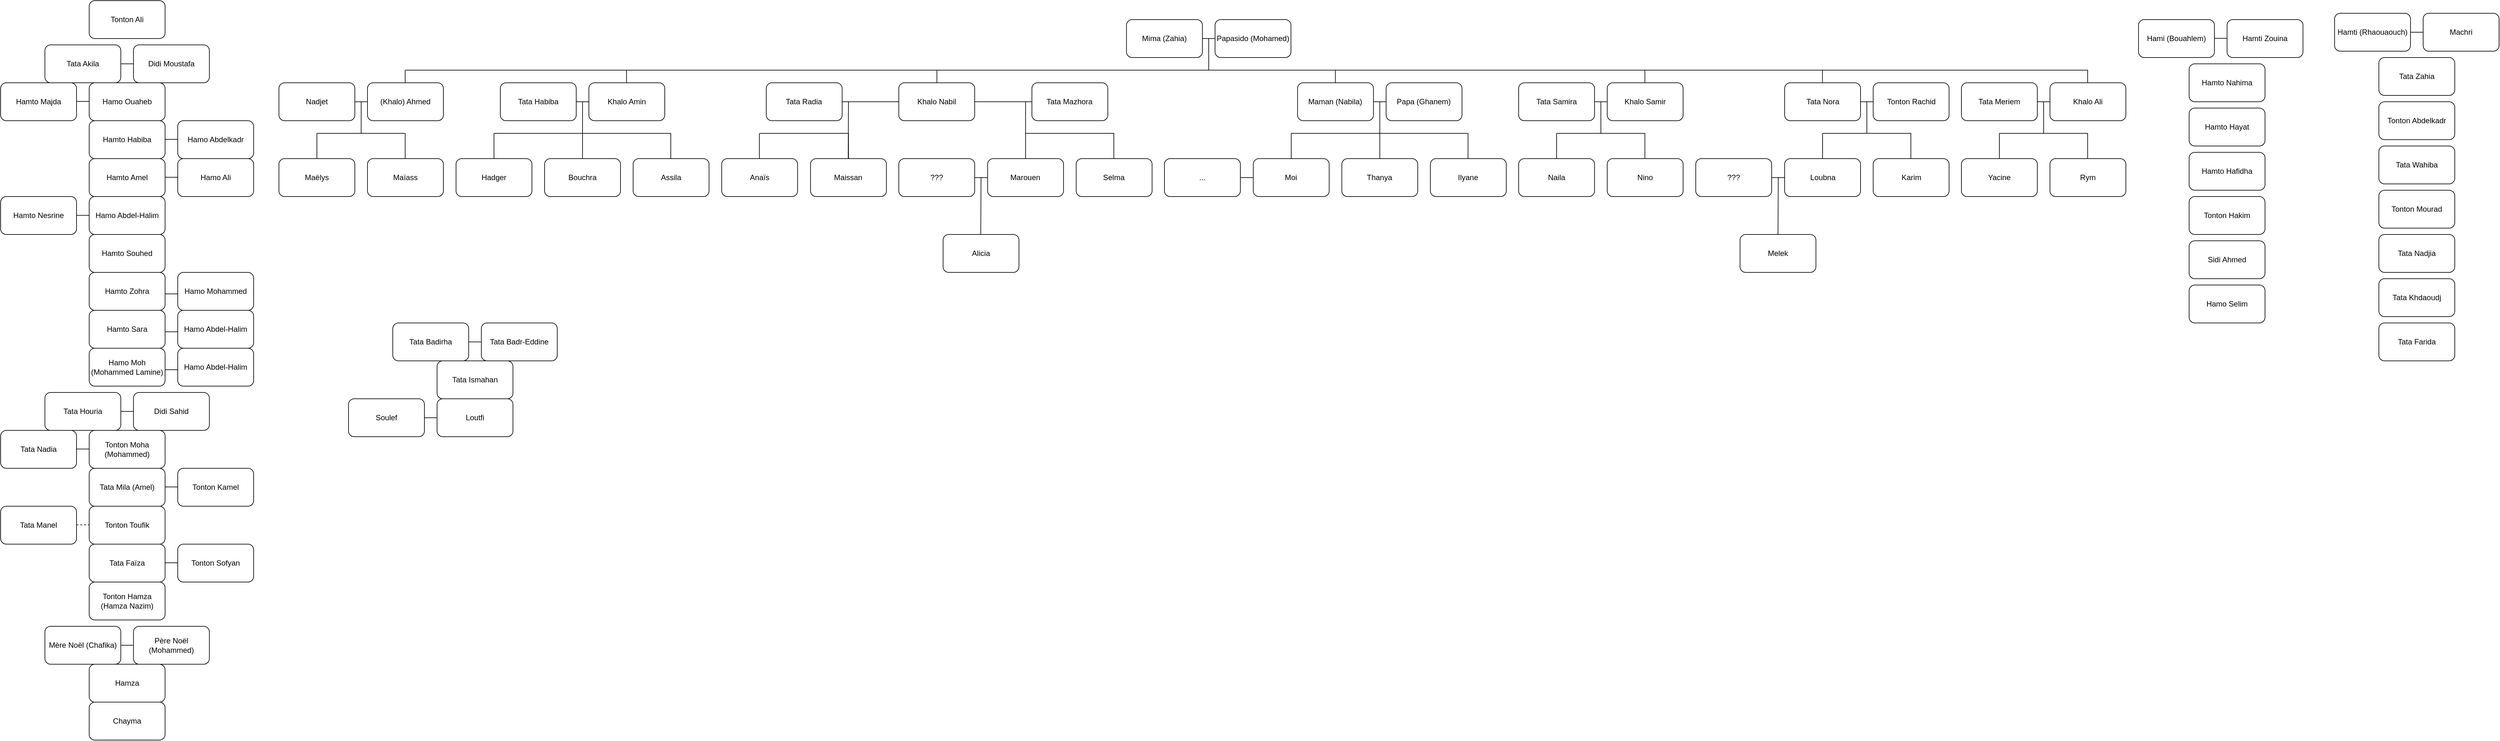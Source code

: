 <mxfile version="28.0.7">
  <diagram name="Page-1" id="Qdo_SYBLGGpn4ifu639h">
    <mxGraphModel dx="2920" dy="296" grid="1" gridSize="10" guides="1" tooltips="1" connect="1" arrows="1" fold="1" page="1" pageScale="1" pageWidth="827" pageHeight="1169" math="0" shadow="0">
      <root>
        <mxCell id="0" />
        <mxCell id="1" parent="0" />
        <mxCell id="HImxJRBcL6gJJ8b0BBrh-1" value="Moi" style="rounded=1;whiteSpace=wrap;html=1;" parent="1" vertex="1">
          <mxGeometry x="270.44" y="490" width="120" height="60" as="geometry" />
        </mxCell>
        <mxCell id="HImxJRBcL6gJJ8b0BBrh-2" value="Thanya" style="rounded=1;whiteSpace=wrap;html=1;" parent="1" vertex="1">
          <mxGeometry x="410.44" y="490" width="120" height="60" as="geometry" />
        </mxCell>
        <mxCell id="HImxJRBcL6gJJ8b0BBrh-3" value="Ilyane" style="rounded=1;whiteSpace=wrap;html=1;" parent="1" vertex="1">
          <mxGeometry x="550.44" y="490" width="120" height="60" as="geometry" />
        </mxCell>
        <mxCell id="HImxJRBcL6gJJ8b0BBrh-4" value="Maman (Nabila)" style="whiteSpace=wrap;html=1;rounded=1;" parent="1" vertex="1">
          <mxGeometry x="340.44" y="370" width="120" height="60" as="geometry" />
        </mxCell>
        <mxCell id="HImxJRBcL6gJJ8b0BBrh-5" value="Papa (Ghanem)" style="whiteSpace=wrap;html=1;rounded=1;" parent="1" vertex="1">
          <mxGeometry x="480.44" y="370" width="120" height="60" as="geometry" />
        </mxCell>
        <mxCell id="HImxJRBcL6gJJ8b0BBrh-6" value="" style="endArrow=none;html=1;rounded=0;exitX=1;exitY=0.5;exitDx=0;exitDy=0;entryX=0;entryY=0.5;entryDx=0;entryDy=0;" parent="1" source="HImxJRBcL6gJJ8b0BBrh-4" target="HImxJRBcL6gJJ8b0BBrh-5" edge="1">
          <mxGeometry width="50" height="50" relative="1" as="geometry">
            <mxPoint x="450.44" y="530" as="sourcePoint" />
            <mxPoint x="520.44" y="460" as="targetPoint" />
          </mxGeometry>
        </mxCell>
        <mxCell id="HImxJRBcL6gJJ8b0BBrh-7" value="" style="endArrow=none;html=1;rounded=0;exitX=0.5;exitY=0;exitDx=0;exitDy=0;" parent="1" source="HImxJRBcL6gJJ8b0BBrh-2" edge="1">
          <mxGeometry width="50" height="50" relative="1" as="geometry">
            <mxPoint x="450.44" y="530" as="sourcePoint" />
            <mxPoint x="470.44" y="400" as="targetPoint" />
          </mxGeometry>
        </mxCell>
        <mxCell id="HImxJRBcL6gJJ8b0BBrh-8" value="" style="endArrow=none;html=1;rounded=0;" parent="1" edge="1">
          <mxGeometry width="50" height="50" relative="1" as="geometry">
            <mxPoint x="330.44" y="450" as="sourcePoint" />
            <mxPoint x="610.44" y="450" as="targetPoint" />
          </mxGeometry>
        </mxCell>
        <mxCell id="HImxJRBcL6gJJ8b0BBrh-9" value="" style="endArrow=none;html=1;rounded=0;exitX=0.5;exitY=0;exitDx=0;exitDy=0;" parent="1" source="HImxJRBcL6gJJ8b0BBrh-1" edge="1">
          <mxGeometry width="50" height="50" relative="1" as="geometry">
            <mxPoint x="450.44" y="530" as="sourcePoint" />
            <mxPoint x="330.44" y="450" as="targetPoint" />
          </mxGeometry>
        </mxCell>
        <mxCell id="HImxJRBcL6gJJ8b0BBrh-10" value="" style="endArrow=none;html=1;rounded=0;exitX=0.5;exitY=0;exitDx=0;exitDy=0;" parent="1" edge="1">
          <mxGeometry width="50" height="50" relative="1" as="geometry">
            <mxPoint x="609.94" y="490" as="sourcePoint" />
            <mxPoint x="609.94" y="450" as="targetPoint" />
          </mxGeometry>
        </mxCell>
        <mxCell id="HImxJRBcL6gJJ8b0BBrh-11" value="" style="endArrow=none;html=1;rounded=0;exitX=0.5;exitY=0;exitDx=0;exitDy=0;" parent="1" edge="1">
          <mxGeometry width="50" height="50" relative="1" as="geometry">
            <mxPoint x="400.23" y="370" as="sourcePoint" />
            <mxPoint x="400.23" y="350" as="targetPoint" />
          </mxGeometry>
        </mxCell>
        <mxCell id="HImxJRBcL6gJJ8b0BBrh-12" value="..." style="whiteSpace=wrap;html=1;rounded=1;" parent="1" vertex="1">
          <mxGeometry x="130.0" y="490" width="120" height="60" as="geometry" />
        </mxCell>
        <mxCell id="HImxJRBcL6gJJ8b0BBrh-13" value="" style="endArrow=none;html=1;rounded=0;exitX=1;exitY=0.5;exitDx=0;exitDy=0;entryX=0;entryY=0.5;entryDx=0;entryDy=0;" parent="1" source="HImxJRBcL6gJJ8b0BBrh-12" edge="1">
          <mxGeometry width="50" height="50" relative="1" as="geometry">
            <mxPoint x="240" y="650" as="sourcePoint" />
            <mxPoint x="270.44" y="520" as="targetPoint" />
          </mxGeometry>
        </mxCell>
        <mxCell id="HImxJRBcL6gJJ8b0BBrh-14" value="Naila" style="rounded=1;whiteSpace=wrap;html=1;" parent="1" vertex="1">
          <mxGeometry x="690" y="490" width="120" height="60" as="geometry" />
        </mxCell>
        <mxCell id="HImxJRBcL6gJJ8b0BBrh-16" value="Nino" style="rounded=1;whiteSpace=wrap;html=1;" parent="1" vertex="1">
          <mxGeometry x="830" y="490" width="120" height="60" as="geometry" />
        </mxCell>
        <mxCell id="HImxJRBcL6gJJ8b0BBrh-17" value="Tata Samira" style="whiteSpace=wrap;html=1;rounded=1;" parent="1" vertex="1">
          <mxGeometry x="690" y="370" width="120" height="60" as="geometry" />
        </mxCell>
        <mxCell id="HImxJRBcL6gJJ8b0BBrh-18" value="Khalo Samir" style="whiteSpace=wrap;html=1;rounded=1;" parent="1" vertex="1">
          <mxGeometry x="830" y="370" width="120" height="60" as="geometry" />
        </mxCell>
        <mxCell id="HImxJRBcL6gJJ8b0BBrh-19" value="" style="endArrow=none;html=1;rounded=0;exitX=1;exitY=0.5;exitDx=0;exitDy=0;entryX=0;entryY=0.5;entryDx=0;entryDy=0;" parent="1" source="HImxJRBcL6gJJ8b0BBrh-17" target="HImxJRBcL6gJJ8b0BBrh-18" edge="1">
          <mxGeometry width="50" height="50" relative="1" as="geometry">
            <mxPoint x="800" y="530" as="sourcePoint" />
            <mxPoint x="870" y="460" as="targetPoint" />
          </mxGeometry>
        </mxCell>
        <mxCell id="HImxJRBcL6gJJ8b0BBrh-20" value="" style="endArrow=none;html=1;rounded=0;" parent="1" edge="1">
          <mxGeometry width="50" height="50" relative="1" as="geometry">
            <mxPoint x="820" y="450" as="sourcePoint" />
            <mxPoint x="820" y="400" as="targetPoint" />
          </mxGeometry>
        </mxCell>
        <mxCell id="HImxJRBcL6gJJ8b0BBrh-21" value="" style="endArrow=none;html=1;rounded=0;" parent="1" edge="1">
          <mxGeometry width="50" height="50" relative="1" as="geometry">
            <mxPoint x="750" y="450" as="sourcePoint" />
            <mxPoint x="890" y="450" as="targetPoint" />
          </mxGeometry>
        </mxCell>
        <mxCell id="HImxJRBcL6gJJ8b0BBrh-22" value="" style="endArrow=none;html=1;rounded=0;exitX=0.5;exitY=0;exitDx=0;exitDy=0;" parent="1" source="HImxJRBcL6gJJ8b0BBrh-14" edge="1">
          <mxGeometry width="50" height="50" relative="1" as="geometry">
            <mxPoint x="800" y="530" as="sourcePoint" />
            <mxPoint x="750" y="450" as="targetPoint" />
          </mxGeometry>
        </mxCell>
        <mxCell id="HImxJRBcL6gJJ8b0BBrh-23" value="" style="endArrow=none;html=1;rounded=0;exitX=0.5;exitY=0;exitDx=0;exitDy=0;" parent="1" edge="1">
          <mxGeometry width="50" height="50" relative="1" as="geometry">
            <mxPoint x="889.57" y="490" as="sourcePoint" />
            <mxPoint x="889.57" y="450" as="targetPoint" />
          </mxGeometry>
        </mxCell>
        <mxCell id="HImxJRBcL6gJJ8b0BBrh-24" value="" style="endArrow=none;html=1;rounded=0;exitX=0.5;exitY=0;exitDx=0;exitDy=0;" parent="1" edge="1">
          <mxGeometry width="50" height="50" relative="1" as="geometry">
            <mxPoint x="889.57" y="370" as="sourcePoint" />
            <mxPoint x="889.57" y="350" as="targetPoint" />
          </mxGeometry>
        </mxCell>
        <mxCell id="HImxJRBcL6gJJ8b0BBrh-25" value="Loubna" style="rounded=1;whiteSpace=wrap;html=1;" parent="1" vertex="1">
          <mxGeometry x="1110.5" y="490" width="120" height="60" as="geometry" />
        </mxCell>
        <mxCell id="HImxJRBcL6gJJ8b0BBrh-26" value="Karim" style="rounded=1;whiteSpace=wrap;html=1;" parent="1" vertex="1">
          <mxGeometry x="1250.5" y="490" width="120" height="60" as="geometry" />
        </mxCell>
        <mxCell id="HImxJRBcL6gJJ8b0BBrh-27" value="Tata Nora" style="whiteSpace=wrap;html=1;rounded=1;" parent="1" vertex="1">
          <mxGeometry x="1110.5" y="370" width="120" height="60" as="geometry" />
        </mxCell>
        <mxCell id="HImxJRBcL6gJJ8b0BBrh-28" value="Tonton Rachid" style="whiteSpace=wrap;html=1;rounded=1;" parent="1" vertex="1">
          <mxGeometry x="1250.5" y="370" width="120" height="60" as="geometry" />
        </mxCell>
        <mxCell id="HImxJRBcL6gJJ8b0BBrh-29" value="" style="endArrow=none;html=1;rounded=0;exitX=1;exitY=0.5;exitDx=0;exitDy=0;entryX=0;entryY=0.5;entryDx=0;entryDy=0;" parent="1" source="HImxJRBcL6gJJ8b0BBrh-27" target="HImxJRBcL6gJJ8b0BBrh-28" edge="1">
          <mxGeometry width="50" height="50" relative="1" as="geometry">
            <mxPoint x="1220.5" y="530" as="sourcePoint" />
            <mxPoint x="1290.5" y="460" as="targetPoint" />
          </mxGeometry>
        </mxCell>
        <mxCell id="HImxJRBcL6gJJ8b0BBrh-30" value="" style="endArrow=none;html=1;rounded=0;" parent="1" edge="1">
          <mxGeometry width="50" height="50" relative="1" as="geometry">
            <mxPoint x="1240.5" y="450" as="sourcePoint" />
            <mxPoint x="1240.5" y="400" as="targetPoint" />
          </mxGeometry>
        </mxCell>
        <mxCell id="HImxJRBcL6gJJ8b0BBrh-31" value="" style="endArrow=none;html=1;rounded=0;" parent="1" edge="1">
          <mxGeometry width="50" height="50" relative="1" as="geometry">
            <mxPoint x="1170.5" y="450" as="sourcePoint" />
            <mxPoint x="1310.5" y="450" as="targetPoint" />
          </mxGeometry>
        </mxCell>
        <mxCell id="HImxJRBcL6gJJ8b0BBrh-32" value="" style="endArrow=none;html=1;rounded=0;exitX=0.5;exitY=0;exitDx=0;exitDy=0;" parent="1" source="HImxJRBcL6gJJ8b0BBrh-25" edge="1">
          <mxGeometry width="50" height="50" relative="1" as="geometry">
            <mxPoint x="1220.5" y="530" as="sourcePoint" />
            <mxPoint x="1170.5" y="450" as="targetPoint" />
          </mxGeometry>
        </mxCell>
        <mxCell id="HImxJRBcL6gJJ8b0BBrh-33" value="" style="endArrow=none;html=1;rounded=0;exitX=0.5;exitY=0;exitDx=0;exitDy=0;" parent="1" edge="1">
          <mxGeometry width="50" height="50" relative="1" as="geometry">
            <mxPoint x="1310.07" y="490" as="sourcePoint" />
            <mxPoint x="1310.07" y="450" as="targetPoint" />
          </mxGeometry>
        </mxCell>
        <mxCell id="HImxJRBcL6gJJ8b0BBrh-34" value="" style="endArrow=none;html=1;rounded=0;exitX=0.5;exitY=0;exitDx=0;exitDy=0;" parent="1" edge="1">
          <mxGeometry width="50" height="50" relative="1" as="geometry">
            <mxPoint x="1170.29" y="370" as="sourcePoint" />
            <mxPoint x="1170.29" y="350" as="targetPoint" />
          </mxGeometry>
        </mxCell>
        <mxCell id="HImxJRBcL6gJJ8b0BBrh-35" value="???" style="rounded=1;whiteSpace=wrap;html=1;" parent="1" vertex="1">
          <mxGeometry x="970" y="490" width="120" height="60" as="geometry" />
        </mxCell>
        <mxCell id="HImxJRBcL6gJJ8b0BBrh-36" value="Yacine" style="rounded=1;whiteSpace=wrap;html=1;" parent="1" vertex="1">
          <mxGeometry x="1390" y="490" width="120" height="60" as="geometry" />
        </mxCell>
        <mxCell id="HImxJRBcL6gJJ8b0BBrh-37" value="Rym" style="rounded=1;whiteSpace=wrap;html=1;" parent="1" vertex="1">
          <mxGeometry x="1530" y="490" width="120" height="60" as="geometry" />
        </mxCell>
        <mxCell id="HImxJRBcL6gJJ8b0BBrh-38" value="Tata Meriem" style="whiteSpace=wrap;html=1;rounded=1;" parent="1" vertex="1">
          <mxGeometry x="1390" y="370" width="120" height="60" as="geometry" />
        </mxCell>
        <mxCell id="HImxJRBcL6gJJ8b0BBrh-39" value="Khalo Ali" style="whiteSpace=wrap;html=1;rounded=1;" parent="1" vertex="1">
          <mxGeometry x="1530" y="370" width="120" height="60" as="geometry" />
        </mxCell>
        <mxCell id="HImxJRBcL6gJJ8b0BBrh-40" value="" style="endArrow=none;html=1;rounded=0;exitX=1;exitY=0.5;exitDx=0;exitDy=0;entryX=0;entryY=0.5;entryDx=0;entryDy=0;" parent="1" source="HImxJRBcL6gJJ8b0BBrh-38" target="HImxJRBcL6gJJ8b0BBrh-39" edge="1">
          <mxGeometry width="50" height="50" relative="1" as="geometry">
            <mxPoint x="1500" y="530" as="sourcePoint" />
            <mxPoint x="1570" y="460" as="targetPoint" />
          </mxGeometry>
        </mxCell>
        <mxCell id="HImxJRBcL6gJJ8b0BBrh-41" value="" style="endArrow=none;html=1;rounded=0;" parent="1" edge="1">
          <mxGeometry width="50" height="50" relative="1" as="geometry">
            <mxPoint x="1520" y="450" as="sourcePoint" />
            <mxPoint x="1520" y="400" as="targetPoint" />
          </mxGeometry>
        </mxCell>
        <mxCell id="HImxJRBcL6gJJ8b0BBrh-42" value="" style="endArrow=none;html=1;rounded=0;" parent="1" edge="1">
          <mxGeometry width="50" height="50" relative="1" as="geometry">
            <mxPoint x="1450" y="450" as="sourcePoint" />
            <mxPoint x="1590" y="450" as="targetPoint" />
          </mxGeometry>
        </mxCell>
        <mxCell id="HImxJRBcL6gJJ8b0BBrh-43" value="" style="endArrow=none;html=1;rounded=0;exitX=0.5;exitY=0;exitDx=0;exitDy=0;" parent="1" source="HImxJRBcL6gJJ8b0BBrh-36" edge="1">
          <mxGeometry width="50" height="50" relative="1" as="geometry">
            <mxPoint x="1500" y="530" as="sourcePoint" />
            <mxPoint x="1450" y="450" as="targetPoint" />
          </mxGeometry>
        </mxCell>
        <mxCell id="HImxJRBcL6gJJ8b0BBrh-44" value="" style="endArrow=none;html=1;rounded=0;exitX=0.5;exitY=0;exitDx=0;exitDy=0;" parent="1" edge="1">
          <mxGeometry width="50" height="50" relative="1" as="geometry">
            <mxPoint x="1589.57" y="490" as="sourcePoint" />
            <mxPoint x="1589.57" y="450" as="targetPoint" />
          </mxGeometry>
        </mxCell>
        <mxCell id="HImxJRBcL6gJJ8b0BBrh-45" value="" style="endArrow=none;html=1;rounded=0;exitX=0.5;exitY=0;exitDx=0;exitDy=0;" parent="1" edge="1">
          <mxGeometry width="50" height="50" relative="1" as="geometry">
            <mxPoint x="1589.57" y="370" as="sourcePoint" />
            <mxPoint x="1589.57" y="350" as="targetPoint" />
          </mxGeometry>
        </mxCell>
        <mxCell id="HImxJRBcL6gJJ8b0BBrh-57" value="Maissan" style="rounded=1;whiteSpace=wrap;html=1;" parent="1" vertex="1">
          <mxGeometry x="-429.56" y="490" width="120" height="60" as="geometry" />
        </mxCell>
        <mxCell id="HImxJRBcL6gJJ8b0BBrh-58" value="Marouen" style="rounded=1;whiteSpace=wrap;html=1;" parent="1" vertex="1">
          <mxGeometry x="-149.56" y="490" width="120" height="60" as="geometry" />
        </mxCell>
        <mxCell id="HImxJRBcL6gJJ8b0BBrh-59" value="Selma" style="rounded=1;whiteSpace=wrap;html=1;" parent="1" vertex="1">
          <mxGeometry x="-9.56" y="490" width="120" height="60" as="geometry" />
        </mxCell>
        <mxCell id="HImxJRBcL6gJJ8b0BBrh-60" value="Khalo Nabil" style="whiteSpace=wrap;html=1;rounded=1;" parent="1" vertex="1">
          <mxGeometry x="-290.0" y="370" width="120" height="60" as="geometry" />
        </mxCell>
        <mxCell id="HImxJRBcL6gJJ8b0BBrh-61" value="Tata Mazhora" style="whiteSpace=wrap;html=1;rounded=1;" parent="1" vertex="1">
          <mxGeometry x="-79.56" y="370" width="120" height="60" as="geometry" />
        </mxCell>
        <mxCell id="HImxJRBcL6gJJ8b0BBrh-62" value="" style="endArrow=none;html=1;rounded=0;exitX=1;exitY=0.5;exitDx=0;exitDy=0;entryX=0;entryY=0.5;entryDx=0;entryDy=0;" parent="1" source="HImxJRBcL6gJJ8b0BBrh-60" target="HImxJRBcL6gJJ8b0BBrh-61" edge="1">
          <mxGeometry width="50" height="50" relative="1" as="geometry">
            <mxPoint x="-109.56" y="530" as="sourcePoint" />
            <mxPoint x="-39.56" y="460" as="targetPoint" />
          </mxGeometry>
        </mxCell>
        <mxCell id="HImxJRBcL6gJJ8b0BBrh-63" value="" style="endArrow=none;html=1;rounded=0;exitX=0.5;exitY=0;exitDx=0;exitDy=0;" parent="1" source="HImxJRBcL6gJJ8b0BBrh-58" edge="1">
          <mxGeometry width="50" height="50" relative="1" as="geometry">
            <mxPoint x="-109.56" y="530" as="sourcePoint" />
            <mxPoint x="-89.56" y="400" as="targetPoint" />
          </mxGeometry>
        </mxCell>
        <mxCell id="HImxJRBcL6gJJ8b0BBrh-64" value="" style="endArrow=none;html=1;rounded=0;" parent="1" edge="1">
          <mxGeometry width="50" height="50" relative="1" as="geometry">
            <mxPoint x="-90" y="450" as="sourcePoint" />
            <mxPoint x="50.44" y="450" as="targetPoint" />
          </mxGeometry>
        </mxCell>
        <mxCell id="HImxJRBcL6gJJ8b0BBrh-65" value="" style="endArrow=none;html=1;rounded=0;exitX=0.5;exitY=0;exitDx=0;exitDy=0;" parent="1" source="HImxJRBcL6gJJ8b0BBrh-57" edge="1">
          <mxGeometry width="50" height="50" relative="1" as="geometry">
            <mxPoint x="-249.56" y="530" as="sourcePoint" />
            <mxPoint x="-369.56" y="450" as="targetPoint" />
          </mxGeometry>
        </mxCell>
        <mxCell id="HImxJRBcL6gJJ8b0BBrh-66" value="" style="endArrow=none;html=1;rounded=0;exitX=0.5;exitY=0;exitDx=0;exitDy=0;" parent="1" edge="1">
          <mxGeometry width="50" height="50" relative="1" as="geometry">
            <mxPoint x="49.94" y="490" as="sourcePoint" />
            <mxPoint x="49.94" y="450" as="targetPoint" />
          </mxGeometry>
        </mxCell>
        <mxCell id="HImxJRBcL6gJJ8b0BBrh-67" value="" style="endArrow=none;html=1;rounded=0;exitX=0.5;exitY=0;exitDx=0;exitDy=0;" parent="1" edge="1">
          <mxGeometry width="50" height="50" relative="1" as="geometry">
            <mxPoint x="-229.77" y="370" as="sourcePoint" />
            <mxPoint x="-229.77" y="350" as="targetPoint" />
          </mxGeometry>
        </mxCell>
        <mxCell id="HImxJRBcL6gJJ8b0BBrh-68" value="Anaïs" style="whiteSpace=wrap;html=1;rounded=1;" parent="1" vertex="1">
          <mxGeometry x="-570" y="490" width="120" height="60" as="geometry" />
        </mxCell>
        <mxCell id="HImxJRBcL6gJJ8b0BBrh-70" value="Hadger" style="rounded=1;whiteSpace=wrap;html=1;" parent="1" vertex="1">
          <mxGeometry x="-990" y="490" width="120" height="60" as="geometry" />
        </mxCell>
        <mxCell id="HImxJRBcL6gJJ8b0BBrh-71" value="Bouchra" style="rounded=1;whiteSpace=wrap;html=1;" parent="1" vertex="1">
          <mxGeometry x="-850" y="490" width="120" height="60" as="geometry" />
        </mxCell>
        <mxCell id="HImxJRBcL6gJJ8b0BBrh-72" value="Assila" style="rounded=1;whiteSpace=wrap;html=1;" parent="1" vertex="1">
          <mxGeometry x="-710" y="490" width="120" height="60" as="geometry" />
        </mxCell>
        <mxCell id="HImxJRBcL6gJJ8b0BBrh-73" value="Tata Habiba" style="whiteSpace=wrap;html=1;rounded=1;" parent="1" vertex="1">
          <mxGeometry x="-920" y="370" width="120" height="60" as="geometry" />
        </mxCell>
        <mxCell id="HImxJRBcL6gJJ8b0BBrh-74" value="Khalo Amin" style="whiteSpace=wrap;html=1;rounded=1;" parent="1" vertex="1">
          <mxGeometry x="-780" y="370" width="120" height="60" as="geometry" />
        </mxCell>
        <mxCell id="HImxJRBcL6gJJ8b0BBrh-75" value="" style="endArrow=none;html=1;rounded=0;exitX=1;exitY=0.5;exitDx=0;exitDy=0;entryX=0;entryY=0.5;entryDx=0;entryDy=0;" parent="1" source="HImxJRBcL6gJJ8b0BBrh-73" target="HImxJRBcL6gJJ8b0BBrh-74" edge="1">
          <mxGeometry width="50" height="50" relative="1" as="geometry">
            <mxPoint x="-810" y="530" as="sourcePoint" />
            <mxPoint x="-740" y="460" as="targetPoint" />
          </mxGeometry>
        </mxCell>
        <mxCell id="HImxJRBcL6gJJ8b0BBrh-76" value="" style="endArrow=none;html=1;rounded=0;exitX=0.5;exitY=0;exitDx=0;exitDy=0;" parent="1" source="HImxJRBcL6gJJ8b0BBrh-71" edge="1">
          <mxGeometry width="50" height="50" relative="1" as="geometry">
            <mxPoint x="-810" y="530" as="sourcePoint" />
            <mxPoint x="-790" y="400" as="targetPoint" />
          </mxGeometry>
        </mxCell>
        <mxCell id="HImxJRBcL6gJJ8b0BBrh-77" value="" style="endArrow=none;html=1;rounded=0;" parent="1" edge="1">
          <mxGeometry width="50" height="50" relative="1" as="geometry">
            <mxPoint x="-930" y="450" as="sourcePoint" />
            <mxPoint x="-650" y="450" as="targetPoint" />
          </mxGeometry>
        </mxCell>
        <mxCell id="HImxJRBcL6gJJ8b0BBrh-78" value="" style="endArrow=none;html=1;rounded=0;exitX=0.5;exitY=0;exitDx=0;exitDy=0;" parent="1" source="HImxJRBcL6gJJ8b0BBrh-70" edge="1">
          <mxGeometry width="50" height="50" relative="1" as="geometry">
            <mxPoint x="-810" y="530" as="sourcePoint" />
            <mxPoint x="-930" y="450" as="targetPoint" />
          </mxGeometry>
        </mxCell>
        <mxCell id="HImxJRBcL6gJJ8b0BBrh-79" value="" style="endArrow=none;html=1;rounded=0;exitX=0.5;exitY=0;exitDx=0;exitDy=0;" parent="1" edge="1">
          <mxGeometry width="50" height="50" relative="1" as="geometry">
            <mxPoint x="-650.5" y="490" as="sourcePoint" />
            <mxPoint x="-650.5" y="450" as="targetPoint" />
          </mxGeometry>
        </mxCell>
        <mxCell id="HImxJRBcL6gJJ8b0BBrh-80" value="" style="endArrow=none;html=1;rounded=0;exitX=0.5;exitY=0;exitDx=0;exitDy=0;" parent="1" edge="1">
          <mxGeometry width="50" height="50" relative="1" as="geometry">
            <mxPoint x="-720.43" y="370" as="sourcePoint" />
            <mxPoint x="-720.43" y="350" as="targetPoint" />
          </mxGeometry>
        </mxCell>
        <mxCell id="HImxJRBcL6gJJ8b0BBrh-81" value="Maëlys" style="rounded=1;whiteSpace=wrap;html=1;" parent="1" vertex="1">
          <mxGeometry x="-1270" y="490" width="120" height="60" as="geometry" />
        </mxCell>
        <mxCell id="HImxJRBcL6gJJ8b0BBrh-82" value="Maïass" style="rounded=1;whiteSpace=wrap;html=1;" parent="1" vertex="1">
          <mxGeometry x="-1130" y="490" width="120" height="60" as="geometry" />
        </mxCell>
        <mxCell id="HImxJRBcL6gJJ8b0BBrh-83" value="Nadjet" style="whiteSpace=wrap;html=1;rounded=1;" parent="1" vertex="1">
          <mxGeometry x="-1270" y="370" width="120" height="60" as="geometry" />
        </mxCell>
        <mxCell id="HImxJRBcL6gJJ8b0BBrh-84" value="(Khalo) Ahmed" style="whiteSpace=wrap;html=1;rounded=1;" parent="1" vertex="1">
          <mxGeometry x="-1130" y="370" width="120" height="60" as="geometry" />
        </mxCell>
        <mxCell id="HImxJRBcL6gJJ8b0BBrh-85" value="" style="endArrow=none;html=1;rounded=0;exitX=1;exitY=0.5;exitDx=0;exitDy=0;entryX=0;entryY=0.5;entryDx=0;entryDy=0;" parent="1" source="HImxJRBcL6gJJ8b0BBrh-83" target="HImxJRBcL6gJJ8b0BBrh-84" edge="1">
          <mxGeometry width="50" height="50" relative="1" as="geometry">
            <mxPoint x="-1160" y="530" as="sourcePoint" />
            <mxPoint x="-1090" y="460" as="targetPoint" />
          </mxGeometry>
        </mxCell>
        <mxCell id="HImxJRBcL6gJJ8b0BBrh-86" value="" style="endArrow=none;html=1;rounded=0;" parent="1" edge="1">
          <mxGeometry width="50" height="50" relative="1" as="geometry">
            <mxPoint x="-1140" y="450" as="sourcePoint" />
            <mxPoint x="-1140" y="400" as="targetPoint" />
          </mxGeometry>
        </mxCell>
        <mxCell id="HImxJRBcL6gJJ8b0BBrh-87" value="" style="endArrow=none;html=1;rounded=0;" parent="1" edge="1">
          <mxGeometry width="50" height="50" relative="1" as="geometry">
            <mxPoint x="-1210" y="450" as="sourcePoint" />
            <mxPoint x="-1070" y="450" as="targetPoint" />
          </mxGeometry>
        </mxCell>
        <mxCell id="HImxJRBcL6gJJ8b0BBrh-88" value="" style="endArrow=none;html=1;rounded=0;exitX=0.5;exitY=0;exitDx=0;exitDy=0;" parent="1" source="HImxJRBcL6gJJ8b0BBrh-81" edge="1">
          <mxGeometry width="50" height="50" relative="1" as="geometry">
            <mxPoint x="-1160" y="530" as="sourcePoint" />
            <mxPoint x="-1210" y="450" as="targetPoint" />
          </mxGeometry>
        </mxCell>
        <mxCell id="HImxJRBcL6gJJ8b0BBrh-89" value="" style="endArrow=none;html=1;rounded=0;exitX=0.5;exitY=0;exitDx=0;exitDy=0;" parent="1" edge="1">
          <mxGeometry width="50" height="50" relative="1" as="geometry">
            <mxPoint x="-1070.43" y="490" as="sourcePoint" />
            <mxPoint x="-1070.43" y="450" as="targetPoint" />
          </mxGeometry>
        </mxCell>
        <mxCell id="HImxJRBcL6gJJ8b0BBrh-90" value="" style="endArrow=none;html=1;rounded=0;exitX=0.5;exitY=0;exitDx=0;exitDy=0;" parent="1" edge="1">
          <mxGeometry width="50" height="50" relative="1" as="geometry">
            <mxPoint x="-1070.43" y="370" as="sourcePoint" />
            <mxPoint x="-1070.43" y="350" as="targetPoint" />
          </mxGeometry>
        </mxCell>
        <mxCell id="HImxJRBcL6gJJ8b0BBrh-91" value="Tata Radia" style="whiteSpace=wrap;html=1;rounded=1;" parent="1" vertex="1">
          <mxGeometry x="-499.56" y="370" width="120" height="60" as="geometry" />
        </mxCell>
        <mxCell id="HImxJRBcL6gJJ8b0BBrh-92" value="" style="endArrow=none;html=1;rounded=0;exitX=1;exitY=0.5;exitDx=0;exitDy=0;entryX=0;entryY=0.5;entryDx=0;entryDy=0;" parent="1" target="HImxJRBcL6gJJ8b0BBrh-60" edge="1">
          <mxGeometry width="50" height="50" relative="1" as="geometry">
            <mxPoint x="-380" y="400" as="sourcePoint" />
            <mxPoint x="-359.56" y="400" as="targetPoint" />
          </mxGeometry>
        </mxCell>
        <mxCell id="HImxJRBcL6gJJ8b0BBrh-93" value="" style="endArrow=none;html=1;rounded=0;exitX=0.5;exitY=0;exitDx=0;exitDy=0;" parent="1" edge="1">
          <mxGeometry width="50" height="50" relative="1" as="geometry">
            <mxPoint x="-370" y="490" as="sourcePoint" />
            <mxPoint x="-369.56" y="400" as="targetPoint" />
          </mxGeometry>
        </mxCell>
        <mxCell id="HImxJRBcL6gJJ8b0BBrh-94" value="" style="endArrow=none;html=1;rounded=0;" parent="1" edge="1">
          <mxGeometry width="50" height="50" relative="1" as="geometry">
            <mxPoint x="-509.78" y="450" as="sourcePoint" />
            <mxPoint x="-369.34" y="450" as="targetPoint" />
          </mxGeometry>
        </mxCell>
        <mxCell id="HImxJRBcL6gJJ8b0BBrh-95" value="" style="endArrow=none;html=1;rounded=0;exitX=0.5;exitY=0;exitDx=0;exitDy=0;" parent="1" edge="1">
          <mxGeometry width="50" height="50" relative="1" as="geometry">
            <mxPoint x="-510.43" y="490" as="sourcePoint" />
            <mxPoint x="-510.43" y="450" as="targetPoint" />
          </mxGeometry>
        </mxCell>
        <mxCell id="HImxJRBcL6gJJ8b0BBrh-96" value="" style="endArrow=none;html=1;rounded=0;exitX=1;exitY=0.5;exitDx=0;exitDy=0;entryX=0;entryY=0.5;entryDx=0;entryDy=0;" parent="1" edge="1">
          <mxGeometry width="50" height="50" relative="1" as="geometry">
            <mxPoint x="1090" y="520" as="sourcePoint" />
            <mxPoint x="1110" y="520" as="targetPoint" />
          </mxGeometry>
        </mxCell>
        <mxCell id="HImxJRBcL6gJJ8b0BBrh-97" value="" style="endArrow=none;html=1;rounded=0;exitX=0.5;exitY=0;exitDx=0;exitDy=0;" parent="1" edge="1">
          <mxGeometry width="50" height="50" relative="1" as="geometry">
            <mxPoint x="1100" y="610" as="sourcePoint" />
            <mxPoint x="1100.44" y="520" as="targetPoint" />
          </mxGeometry>
        </mxCell>
        <mxCell id="HImxJRBcL6gJJ8b0BBrh-98" value="Melek" style="rounded=1;whiteSpace=wrap;html=1;" parent="1" vertex="1">
          <mxGeometry x="1040" y="610" width="120" height="60" as="geometry" />
        </mxCell>
        <mxCell id="HImxJRBcL6gJJ8b0BBrh-99" value="???" style="whiteSpace=wrap;html=1;rounded=1;" parent="1" vertex="1">
          <mxGeometry x="-290.0" y="490" width="120" height="60" as="geometry" />
        </mxCell>
        <mxCell id="HImxJRBcL6gJJ8b0BBrh-101" value="" style="endArrow=none;html=1;rounded=0;exitX=1;exitY=0.5;exitDx=0;exitDy=0;entryX=0;entryY=0.5;entryDx=0;entryDy=0;" parent="1" source="HImxJRBcL6gJJ8b0BBrh-99" target="HImxJRBcL6gJJ8b0BBrh-58" edge="1">
          <mxGeometry width="50" height="50" relative="1" as="geometry">
            <mxPoint x="-790" y="410" as="sourcePoint" />
            <mxPoint x="-770" y="410" as="targetPoint" />
          </mxGeometry>
        </mxCell>
        <mxCell id="HImxJRBcL6gJJ8b0BBrh-102" value="" style="endArrow=none;html=1;rounded=0;exitX=0.5;exitY=0;exitDx=0;exitDy=0;" parent="1" edge="1">
          <mxGeometry width="50" height="50" relative="1" as="geometry">
            <mxPoint x="-160.44" y="610" as="sourcePoint" />
            <mxPoint x="-160.0" y="520" as="targetPoint" />
          </mxGeometry>
        </mxCell>
        <mxCell id="HImxJRBcL6gJJ8b0BBrh-103" value="Alicia" style="rounded=1;whiteSpace=wrap;html=1;" parent="1" vertex="1">
          <mxGeometry x="-220.0" y="610" width="120" height="60" as="geometry" />
        </mxCell>
        <mxCell id="HImxJRBcL6gJJ8b0BBrh-104" value="" style="endArrow=none;html=1;rounded=0;" parent="1" edge="1">
          <mxGeometry width="50" height="50" relative="1" as="geometry">
            <mxPoint x="-1070" y="350" as="sourcePoint" />
            <mxPoint x="1590" y="350" as="targetPoint" />
          </mxGeometry>
        </mxCell>
        <mxCell id="HImxJRBcL6gJJ8b0BBrh-105" value="Mima (Zahia)" style="whiteSpace=wrap;html=1;rounded=1;strokeColor=light-dark(#000000,#FF0000);" parent="1" vertex="1">
          <mxGeometry x="70" y="270" width="120" height="60" as="geometry" />
        </mxCell>
        <mxCell id="HImxJRBcL6gJJ8b0BBrh-106" value="Papasido (Mohamed)" style="whiteSpace=wrap;html=1;rounded=1;" parent="1" vertex="1">
          <mxGeometry x="210" y="270" width="120" height="60" as="geometry" />
        </mxCell>
        <mxCell id="HImxJRBcL6gJJ8b0BBrh-107" value="" style="endArrow=none;html=1;rounded=0;exitX=1;exitY=0.5;exitDx=0;exitDy=0;entryX=0;entryY=0.5;entryDx=0;entryDy=0;" parent="1" source="HImxJRBcL6gJJ8b0BBrh-105" target="HImxJRBcL6gJJ8b0BBrh-106" edge="1">
          <mxGeometry width="50" height="50" relative="1" as="geometry">
            <mxPoint x="180" y="430" as="sourcePoint" />
            <mxPoint x="250" y="360" as="targetPoint" />
          </mxGeometry>
        </mxCell>
        <mxCell id="HImxJRBcL6gJJ8b0BBrh-108" value="" style="endArrow=none;html=1;rounded=0;" parent="1" edge="1">
          <mxGeometry width="50" height="50" relative="1" as="geometry">
            <mxPoint x="200" y="350" as="sourcePoint" />
            <mxPoint x="200" y="300" as="targetPoint" />
          </mxGeometry>
        </mxCell>
        <mxCell id="M4tkGlgWLcURc-FJdYQ0-1" value="Hami (Bouahlem)" style="whiteSpace=wrap;html=1;rounded=1;strokeColor=light-dark(#000000,#FF0000);" vertex="1" parent="1">
          <mxGeometry x="1670" y="270" width="120" height="60" as="geometry" />
        </mxCell>
        <mxCell id="M4tkGlgWLcURc-FJdYQ0-2" value="Hamti (Rhaouaouch)" style="whiteSpace=wrap;html=1;rounded=1;strokeColor=light-dark(#000000,#FF0000);" vertex="1" parent="1">
          <mxGeometry x="1980" y="260" width="120" height="60" as="geometry" />
        </mxCell>
        <mxCell id="M4tkGlgWLcURc-FJdYQ0-3" value="Tonton Hakim" style="whiteSpace=wrap;html=1;rounded=1;" vertex="1" parent="1">
          <mxGeometry x="1750" y="550" width="120" height="60" as="geometry" />
        </mxCell>
        <mxCell id="M4tkGlgWLcURc-FJdYQ0-4" value="Sidi Ahmed" style="whiteSpace=wrap;html=1;rounded=1;" vertex="1" parent="1">
          <mxGeometry x="1750" y="620" width="120" height="60" as="geometry" />
        </mxCell>
        <mxCell id="M4tkGlgWLcURc-FJdYQ0-5" value="Hamo Selim" style="whiteSpace=wrap;html=1;rounded=1;" vertex="1" parent="1">
          <mxGeometry x="1750" y="690" width="120" height="60" as="geometry" />
        </mxCell>
        <mxCell id="M4tkGlgWLcURc-FJdYQ0-6" value="Hamto Hayat" style="whiteSpace=wrap;html=1;rounded=1;" vertex="1" parent="1">
          <mxGeometry x="1750" y="410" width="120" height="60" as="geometry" />
        </mxCell>
        <mxCell id="M4tkGlgWLcURc-FJdYQ0-7" value="Tata Farida" style="whiteSpace=wrap;html=1;rounded=1;" vertex="1" parent="1">
          <mxGeometry x="2050" y="750" width="120" height="60" as="geometry" />
        </mxCell>
        <mxCell id="M4tkGlgWLcURc-FJdYQ0-8" value="Tata Nadjia" style="whiteSpace=wrap;html=1;rounded=1;" vertex="1" parent="1">
          <mxGeometry x="2050" y="610" width="120" height="60" as="geometry" />
        </mxCell>
        <mxCell id="M4tkGlgWLcURc-FJdYQ0-9" value="Tata Zahia" style="whiteSpace=wrap;html=1;rounded=1;" vertex="1" parent="1">
          <mxGeometry x="2050" y="330" width="120" height="60" as="geometry" />
        </mxCell>
        <mxCell id="M4tkGlgWLcURc-FJdYQ0-10" value="Tata Wahiba" style="whiteSpace=wrap;html=1;rounded=1;strokeColor=light-dark(#000000,#FF0000);" vertex="1" parent="1">
          <mxGeometry x="2050" y="470" width="120" height="60" as="geometry" />
        </mxCell>
        <mxCell id="M4tkGlgWLcURc-FJdYQ0-12" value="Tonton Abdelkadr" style="whiteSpace=wrap;html=1;rounded=1;strokeColor=light-dark(#000000,#FF0000);" vertex="1" parent="1">
          <mxGeometry x="2050" y="400" width="120" height="60" as="geometry" />
        </mxCell>
        <mxCell id="M4tkGlgWLcURc-FJdYQ0-13" value="Tonton Mourad" style="whiteSpace=wrap;html=1;rounded=1;strokeColor=light-dark(#000000,#FF0000);" vertex="1" parent="1">
          <mxGeometry x="2050" y="540" width="120" height="60" as="geometry" />
        </mxCell>
        <mxCell id="M4tkGlgWLcURc-FJdYQ0-14" value="Tata Khdaoudj" style="whiteSpace=wrap;html=1;rounded=1;" vertex="1" parent="1">
          <mxGeometry x="2050" y="680" width="120" height="60" as="geometry" />
        </mxCell>
        <mxCell id="M4tkGlgWLcURc-FJdYQ0-15" value="Hamto Nahima" style="whiteSpace=wrap;html=1;rounded=1;strokeColor=light-dark(#000000,#FF0000);" vertex="1" parent="1">
          <mxGeometry x="1750" y="340" width="120" height="60" as="geometry" />
        </mxCell>
        <mxCell id="M4tkGlgWLcURc-FJdYQ0-16" value="Hamto Hafidha" style="whiteSpace=wrap;html=1;rounded=1;" vertex="1" parent="1">
          <mxGeometry x="1750" y="480" width="120" height="60" as="geometry" />
        </mxCell>
        <mxCell id="M4tkGlgWLcURc-FJdYQ0-17" value="Hamti Zouina" style="whiteSpace=wrap;html=1;rounded=1;strokeColor=light-dark(#000000,#FF0000);" vertex="1" parent="1">
          <mxGeometry x="1810" y="270" width="120" height="60" as="geometry" />
        </mxCell>
        <mxCell id="M4tkGlgWLcURc-FJdYQ0-18" value="" style="endArrow=none;html=1;rounded=0;exitX=1;exitY=0.5;exitDx=0;exitDy=0;entryX=0;entryY=0.5;entryDx=0;entryDy=0;" edge="1" parent="1">
          <mxGeometry width="50" height="50" relative="1" as="geometry">
            <mxPoint x="1790" y="299.6" as="sourcePoint" />
            <mxPoint x="1810" y="299.6" as="targetPoint" />
          </mxGeometry>
        </mxCell>
        <mxCell id="M4tkGlgWLcURc-FJdYQ0-20" value="" style="edgeStyle=orthogonalEdgeStyle;rounded=0;orthogonalLoop=1;jettySize=auto;html=1;endArrow=none;endFill=0;" edge="1" parent="1" source="M4tkGlgWLcURc-FJdYQ0-19" target="M4tkGlgWLcURc-FJdYQ0-2">
          <mxGeometry relative="1" as="geometry" />
        </mxCell>
        <mxCell id="M4tkGlgWLcURc-FJdYQ0-19" value="Machri" style="whiteSpace=wrap;html=1;rounded=1;strokeColor=light-dark(#000000,#FF0000);" vertex="1" parent="1">
          <mxGeometry x="2120" y="260" width="120" height="60" as="geometry" />
        </mxCell>
        <mxCell id="M4tkGlgWLcURc-FJdYQ0-44" value="" style="edgeStyle=orthogonalEdgeStyle;rounded=0;orthogonalLoop=1;jettySize=auto;html=1;endArrow=none;endFill=0;" edge="1" parent="1" source="M4tkGlgWLcURc-FJdYQ0-21" target="M4tkGlgWLcURc-FJdYQ0-43">
          <mxGeometry relative="1" as="geometry" />
        </mxCell>
        <mxCell id="M4tkGlgWLcURc-FJdYQ0-21" value="Mère Noël (Chafika)" style="whiteSpace=wrap;html=1;rounded=1;" vertex="1" parent="1">
          <mxGeometry x="-1640" y="1230" width="120" height="60" as="geometry" />
        </mxCell>
        <mxCell id="M4tkGlgWLcURc-FJdYQ0-48" value="" style="edgeStyle=orthogonalEdgeStyle;rounded=0;orthogonalLoop=1;jettySize=auto;html=1;endArrow=none;endFill=0;" edge="1" parent="1" source="M4tkGlgWLcURc-FJdYQ0-22" target="M4tkGlgWLcURc-FJdYQ0-47">
          <mxGeometry relative="1" as="geometry" />
        </mxCell>
        <mxCell id="M4tkGlgWLcURc-FJdYQ0-22" value="Tata Badirha" style="whiteSpace=wrap;html=1;rounded=1;" vertex="1" parent="1">
          <mxGeometry x="-1090" y="750" width="120" height="60" as="geometry" />
        </mxCell>
        <mxCell id="M4tkGlgWLcURc-FJdYQ0-23" value="Tata Akila" style="whiteSpace=wrap;html=1;rounded=1;strokeColor=light-dark(#000000,#FF0000);" vertex="1" parent="1">
          <mxGeometry x="-1640" y="310" width="120" height="60" as="geometry" />
        </mxCell>
        <mxCell id="M4tkGlgWLcURc-FJdYQ0-37" value="" style="edgeStyle=orthogonalEdgeStyle;rounded=0;orthogonalLoop=1;jettySize=auto;html=1;endArrow=none;endFill=0;" edge="1" parent="1" source="M4tkGlgWLcURc-FJdYQ0-24" target="M4tkGlgWLcURc-FJdYQ0-36">
          <mxGeometry relative="1" as="geometry" />
        </mxCell>
        <mxCell id="M4tkGlgWLcURc-FJdYQ0-24" value="Tata Houria" style="whiteSpace=wrap;html=1;rounded=1;" vertex="1" parent="1">
          <mxGeometry x="-1640" y="860" width="120" height="60" as="geometry" />
        </mxCell>
        <mxCell id="M4tkGlgWLcURc-FJdYQ0-25" value="Tonton Ali" style="whiteSpace=wrap;html=1;rounded=1;strokeColor=light-dark(#000000,#FF0000);" vertex="1" parent="1">
          <mxGeometry x="-1570" y="240" width="120" height="60" as="geometry" />
        </mxCell>
        <mxCell id="M4tkGlgWLcURc-FJdYQ0-27" value="" style="edgeStyle=orthogonalEdgeStyle;rounded=0;orthogonalLoop=1;jettySize=auto;html=1;endArrow=none;endFill=0;" edge="1" parent="1" source="M4tkGlgWLcURc-FJdYQ0-26" target="M4tkGlgWLcURc-FJdYQ0-23">
          <mxGeometry relative="1" as="geometry" />
        </mxCell>
        <mxCell id="M4tkGlgWLcURc-FJdYQ0-26" value="Didi Moustafa" style="whiteSpace=wrap;html=1;rounded=1;" vertex="1" parent="1">
          <mxGeometry x="-1500" y="310" width="120" height="60" as="geometry" />
        </mxCell>
        <mxCell id="M4tkGlgWLcURc-FJdYQ0-28" value="Hamo Ouaheb" style="whiteSpace=wrap;html=1;rounded=1;" vertex="1" parent="1">
          <mxGeometry x="-1570" y="370" width="120" height="60" as="geometry" />
        </mxCell>
        <mxCell id="M4tkGlgWLcURc-FJdYQ0-29" value="Hamto Habiba" style="whiteSpace=wrap;html=1;rounded=1;" vertex="1" parent="1">
          <mxGeometry x="-1570" y="430" width="120" height="60" as="geometry" />
        </mxCell>
        <mxCell id="M4tkGlgWLcURc-FJdYQ0-30" value="Hamo Abdel-Halim" style="whiteSpace=wrap;html=1;rounded=1;" vertex="1" parent="1">
          <mxGeometry x="-1570" y="550" width="120" height="60" as="geometry" />
        </mxCell>
        <mxCell id="M4tkGlgWLcURc-FJdYQ0-31" value="Hamto Souhed" style="whiteSpace=wrap;html=1;rounded=1;strokeColor=light-dark(#000000,#FF0000);" vertex="1" parent="1">
          <mxGeometry x="-1570" y="610" width="120" height="60" as="geometry" />
        </mxCell>
        <mxCell id="M4tkGlgWLcURc-FJdYQ0-32" value="Hamto Zohra" style="whiteSpace=wrap;html=1;rounded=1;" vertex="1" parent="1">
          <mxGeometry x="-1570" y="670" width="120" height="60" as="geometry" />
        </mxCell>
        <mxCell id="M4tkGlgWLcURc-FJdYQ0-33" value="Hamto Sara" style="whiteSpace=wrap;html=1;rounded=1;" vertex="1" parent="1">
          <mxGeometry x="-1570" y="730" width="120" height="60" as="geometry" />
        </mxCell>
        <mxCell id="M4tkGlgWLcURc-FJdYQ0-34" value="Hamo Moh (Mohammed Lamine)" style="whiteSpace=wrap;html=1;rounded=1;" vertex="1" parent="1">
          <mxGeometry x="-1570" y="790" width="120" height="60" as="geometry" />
        </mxCell>
        <mxCell id="M4tkGlgWLcURc-FJdYQ0-35" value="Hamto Amel" style="whiteSpace=wrap;html=1;rounded=1;" vertex="1" parent="1">
          <mxGeometry x="-1570" y="490" width="120" height="60" as="geometry" />
        </mxCell>
        <mxCell id="M4tkGlgWLcURc-FJdYQ0-36" value="Didi Sahid" style="whiteSpace=wrap;html=1;rounded=1;" vertex="1" parent="1">
          <mxGeometry x="-1500" y="860" width="120" height="60" as="geometry" />
        </mxCell>
        <mxCell id="M4tkGlgWLcURc-FJdYQ0-38" value="Tonton Moha (Mohammed)" style="whiteSpace=wrap;html=1;rounded=1;" vertex="1" parent="1">
          <mxGeometry x="-1570" y="920" width="120" height="60" as="geometry" />
        </mxCell>
        <mxCell id="M4tkGlgWLcURc-FJdYQ0-39" value="Tonton Toufik" style="whiteSpace=wrap;html=1;rounded=1;" vertex="1" parent="1">
          <mxGeometry x="-1570" y="1040" width="120" height="60" as="geometry" />
        </mxCell>
        <mxCell id="M4tkGlgWLcURc-FJdYQ0-40" value="Tata Mila (Amel)" style="whiteSpace=wrap;html=1;rounded=1;" vertex="1" parent="1">
          <mxGeometry x="-1570" y="980" width="120" height="60" as="geometry" />
        </mxCell>
        <mxCell id="M4tkGlgWLcURc-FJdYQ0-41" value="Tata Faïza" style="whiteSpace=wrap;html=1;rounded=1;" vertex="1" parent="1">
          <mxGeometry x="-1570" y="1100" width="120" height="60" as="geometry" />
        </mxCell>
        <mxCell id="M4tkGlgWLcURc-FJdYQ0-42" value="Tonton Hamza (Hamza Nazim)" style="whiteSpace=wrap;html=1;rounded=1;" vertex="1" parent="1">
          <mxGeometry x="-1570" y="1160" width="120" height="60" as="geometry" />
        </mxCell>
        <mxCell id="M4tkGlgWLcURc-FJdYQ0-43" value="Père Noël (Mohammed)" style="whiteSpace=wrap;html=1;rounded=1;" vertex="1" parent="1">
          <mxGeometry x="-1500" y="1230" width="120" height="60" as="geometry" />
        </mxCell>
        <mxCell id="M4tkGlgWLcURc-FJdYQ0-45" value="Hamza" style="whiteSpace=wrap;html=1;rounded=1;" vertex="1" parent="1">
          <mxGeometry x="-1570" y="1290" width="120" height="60" as="geometry" />
        </mxCell>
        <mxCell id="M4tkGlgWLcURc-FJdYQ0-46" value="Chayma" style="whiteSpace=wrap;html=1;rounded=1;" vertex="1" parent="1">
          <mxGeometry x="-1570" y="1350" width="120" height="60" as="geometry" />
        </mxCell>
        <mxCell id="M4tkGlgWLcURc-FJdYQ0-47" value="Tata Badr-Eddine" style="whiteSpace=wrap;html=1;rounded=1;" vertex="1" parent="1">
          <mxGeometry x="-950" y="750" width="120" height="60" as="geometry" />
        </mxCell>
        <mxCell id="M4tkGlgWLcURc-FJdYQ0-49" value="Tata Ismahan" style="whiteSpace=wrap;html=1;rounded=1;" vertex="1" parent="1">
          <mxGeometry x="-1020" y="810" width="120" height="60" as="geometry" />
        </mxCell>
        <mxCell id="M4tkGlgWLcURc-FJdYQ0-50" value="Loutfi" style="whiteSpace=wrap;html=1;rounded=1;" vertex="1" parent="1">
          <mxGeometry x="-1020" y="870" width="120" height="60" as="geometry" />
        </mxCell>
        <mxCell id="M4tkGlgWLcURc-FJdYQ0-54" value="" style="edgeStyle=orthogonalEdgeStyle;rounded=0;orthogonalLoop=1;jettySize=auto;html=1;endArrow=none;endFill=0;" edge="1" parent="1" source="M4tkGlgWLcURc-FJdYQ0-52" target="M4tkGlgWLcURc-FJdYQ0-50">
          <mxGeometry relative="1" as="geometry" />
        </mxCell>
        <mxCell id="M4tkGlgWLcURc-FJdYQ0-52" value="Soulef" style="whiteSpace=wrap;html=1;rounded=1;" vertex="1" parent="1">
          <mxGeometry x="-1160" y="870" width="120" height="60" as="geometry" />
        </mxCell>
        <mxCell id="M4tkGlgWLcURc-FJdYQ0-56" value="Tata Nadia" style="whiteSpace=wrap;html=1;rounded=1;" vertex="1" parent="1">
          <mxGeometry x="-1710" y="920" width="120" height="60" as="geometry" />
        </mxCell>
        <mxCell id="M4tkGlgWLcURc-FJdYQ0-57" value="Tonton Kamel" style="whiteSpace=wrap;html=1;rounded=1;" vertex="1" parent="1">
          <mxGeometry x="-1430" y="980" width="120" height="60" as="geometry" />
        </mxCell>
        <mxCell id="M4tkGlgWLcURc-FJdYQ0-58" value="Tata Manel" style="whiteSpace=wrap;html=1;rounded=1;" vertex="1" parent="1">
          <mxGeometry x="-1710" y="1040" width="120" height="60" as="geometry" />
        </mxCell>
        <mxCell id="M4tkGlgWLcURc-FJdYQ0-59" value="Tonton Sofyan" style="whiteSpace=wrap;html=1;rounded=1;" vertex="1" parent="1">
          <mxGeometry x="-1430" y="1100" width="120" height="60" as="geometry" />
        </mxCell>
        <mxCell id="M4tkGlgWLcURc-FJdYQ0-61" value="" style="edgeStyle=orthogonalEdgeStyle;rounded=0;orthogonalLoop=1;jettySize=auto;html=1;endArrow=none;endFill=0;dashed=1;" edge="1" parent="1">
          <mxGeometry relative="1" as="geometry">
            <mxPoint x="-1590" y="1069.5" as="sourcePoint" />
            <mxPoint x="-1570" y="1069.5" as="targetPoint" />
          </mxGeometry>
        </mxCell>
        <mxCell id="M4tkGlgWLcURc-FJdYQ0-62" value="" style="edgeStyle=orthogonalEdgeStyle;rounded=0;orthogonalLoop=1;jettySize=auto;html=1;endArrow=none;endFill=0;" edge="1" parent="1">
          <mxGeometry relative="1" as="geometry">
            <mxPoint x="-1590" y="949.5" as="sourcePoint" />
            <mxPoint x="-1570" y="949.5" as="targetPoint" />
          </mxGeometry>
        </mxCell>
        <mxCell id="M4tkGlgWLcURc-FJdYQ0-63" value="" style="edgeStyle=orthogonalEdgeStyle;rounded=0;orthogonalLoop=1;jettySize=auto;html=1;endArrow=none;endFill=0;" edge="1" parent="1">
          <mxGeometry relative="1" as="geometry">
            <mxPoint x="-1490" y="920" as="sourcePoint" />
            <mxPoint x="-1470" y="920" as="targetPoint" />
          </mxGeometry>
        </mxCell>
        <mxCell id="M4tkGlgWLcURc-FJdYQ0-64" value="" style="edgeStyle=orthogonalEdgeStyle;rounded=0;orthogonalLoop=1;jettySize=auto;html=1;endArrow=none;endFill=0;" edge="1" parent="1">
          <mxGeometry relative="1" as="geometry">
            <mxPoint x="-1450" y="1009.5" as="sourcePoint" />
            <mxPoint x="-1430" y="1009.5" as="targetPoint" />
          </mxGeometry>
        </mxCell>
        <mxCell id="M4tkGlgWLcURc-FJdYQ0-65" value="" style="edgeStyle=orthogonalEdgeStyle;rounded=0;orthogonalLoop=1;jettySize=auto;html=1;endArrow=none;endFill=0;" edge="1" parent="1">
          <mxGeometry relative="1" as="geometry">
            <mxPoint x="-1450" y="1129.5" as="sourcePoint" />
            <mxPoint x="-1430" y="1129.5" as="targetPoint" />
          </mxGeometry>
        </mxCell>
        <mxCell id="M4tkGlgWLcURc-FJdYQ0-66" value="Hamto Majda" style="whiteSpace=wrap;html=1;rounded=1;" vertex="1" parent="1">
          <mxGeometry x="-1710" y="370" width="120" height="60" as="geometry" />
        </mxCell>
        <mxCell id="M4tkGlgWLcURc-FJdYQ0-67" value="Hamo Abdelkadr" style="whiteSpace=wrap;html=1;rounded=1;" vertex="1" parent="1">
          <mxGeometry x="-1430" y="430" width="120" height="60" as="geometry" />
        </mxCell>
        <mxCell id="M4tkGlgWLcURc-FJdYQ0-68" value="Hamo Ali" style="whiteSpace=wrap;html=1;rounded=1;" vertex="1" parent="1">
          <mxGeometry x="-1430" y="490" width="120" height="60" as="geometry" />
        </mxCell>
        <mxCell id="M4tkGlgWLcURc-FJdYQ0-69" value="Hamto Nesrine" style="whiteSpace=wrap;html=1;rounded=1;" vertex="1" parent="1">
          <mxGeometry x="-1710" y="550" width="120" height="60" as="geometry" />
        </mxCell>
        <mxCell id="M4tkGlgWLcURc-FJdYQ0-71" value="" style="edgeStyle=orthogonalEdgeStyle;rounded=0;orthogonalLoop=1;jettySize=auto;html=1;endArrow=none;endFill=0;" edge="1" parent="1">
          <mxGeometry relative="1" as="geometry">
            <mxPoint x="-1590" y="579.81" as="sourcePoint" />
            <mxPoint x="-1570" y="579.81" as="targetPoint" />
          </mxGeometry>
        </mxCell>
        <mxCell id="M4tkGlgWLcURc-FJdYQ0-73" value="" style="edgeStyle=orthogonalEdgeStyle;rounded=0;orthogonalLoop=1;jettySize=auto;html=1;endArrow=none;endFill=0;" edge="1" parent="1">
          <mxGeometry relative="1" as="geometry">
            <mxPoint x="-1450" y="519.5" as="sourcePoint" />
            <mxPoint x="-1430" y="519.5" as="targetPoint" />
          </mxGeometry>
        </mxCell>
        <mxCell id="M4tkGlgWLcURc-FJdYQ0-74" value="" style="edgeStyle=orthogonalEdgeStyle;rounded=0;orthogonalLoop=1;jettySize=auto;html=1;endArrow=none;endFill=0;" edge="1" parent="1">
          <mxGeometry relative="1" as="geometry">
            <mxPoint x="-1450" y="459.5" as="sourcePoint" />
            <mxPoint x="-1430" y="459.5" as="targetPoint" />
          </mxGeometry>
        </mxCell>
        <mxCell id="M4tkGlgWLcURc-FJdYQ0-75" value="" style="edgeStyle=orthogonalEdgeStyle;rounded=0;orthogonalLoop=1;jettySize=auto;html=1;endArrow=none;endFill=0;" edge="1" parent="1">
          <mxGeometry relative="1" as="geometry">
            <mxPoint x="-1590" y="399.5" as="sourcePoint" />
            <mxPoint x="-1570" y="399.5" as="targetPoint" />
          </mxGeometry>
        </mxCell>
        <mxCell id="M4tkGlgWLcURc-FJdYQ0-76" value="Hamo Mohammed" style="whiteSpace=wrap;html=1;rounded=1;" vertex="1" parent="1">
          <mxGeometry x="-1430" y="670" width="120" height="60" as="geometry" />
        </mxCell>
        <mxCell id="M4tkGlgWLcURc-FJdYQ0-77" value="" style="edgeStyle=orthogonalEdgeStyle;rounded=0;orthogonalLoop=1;jettySize=auto;html=1;endArrow=none;endFill=0;" edge="1" parent="1">
          <mxGeometry relative="1" as="geometry">
            <mxPoint x="-1450" y="704" as="sourcePoint" />
            <mxPoint x="-1430" y="704" as="targetPoint" />
          </mxGeometry>
        </mxCell>
        <mxCell id="M4tkGlgWLcURc-FJdYQ0-78" value="Hamo Abdel-Halim" style="whiteSpace=wrap;html=1;rounded=1;" vertex="1" parent="1">
          <mxGeometry x="-1430" y="730" width="120" height="60" as="geometry" />
        </mxCell>
        <mxCell id="M4tkGlgWLcURc-FJdYQ0-79" value="" style="edgeStyle=orthogonalEdgeStyle;rounded=0;orthogonalLoop=1;jettySize=auto;html=1;endArrow=none;endFill=0;" edge="1" parent="1">
          <mxGeometry relative="1" as="geometry">
            <mxPoint x="-1450" y="764" as="sourcePoint" />
            <mxPoint x="-1430" y="764" as="targetPoint" />
          </mxGeometry>
        </mxCell>
        <mxCell id="M4tkGlgWLcURc-FJdYQ0-82" value="Hamo Abdel-Halim" style="whiteSpace=wrap;html=1;rounded=1;" vertex="1" parent="1">
          <mxGeometry x="-1430" y="790" width="120" height="60" as="geometry" />
        </mxCell>
        <mxCell id="M4tkGlgWLcURc-FJdYQ0-83" value="" style="edgeStyle=orthogonalEdgeStyle;rounded=0;orthogonalLoop=1;jettySize=auto;html=1;endArrow=none;endFill=0;" edge="1" parent="1">
          <mxGeometry relative="1" as="geometry">
            <mxPoint x="-1450" y="824" as="sourcePoint" />
            <mxPoint x="-1430" y="824" as="targetPoint" />
          </mxGeometry>
        </mxCell>
      </root>
    </mxGraphModel>
  </diagram>
</mxfile>
